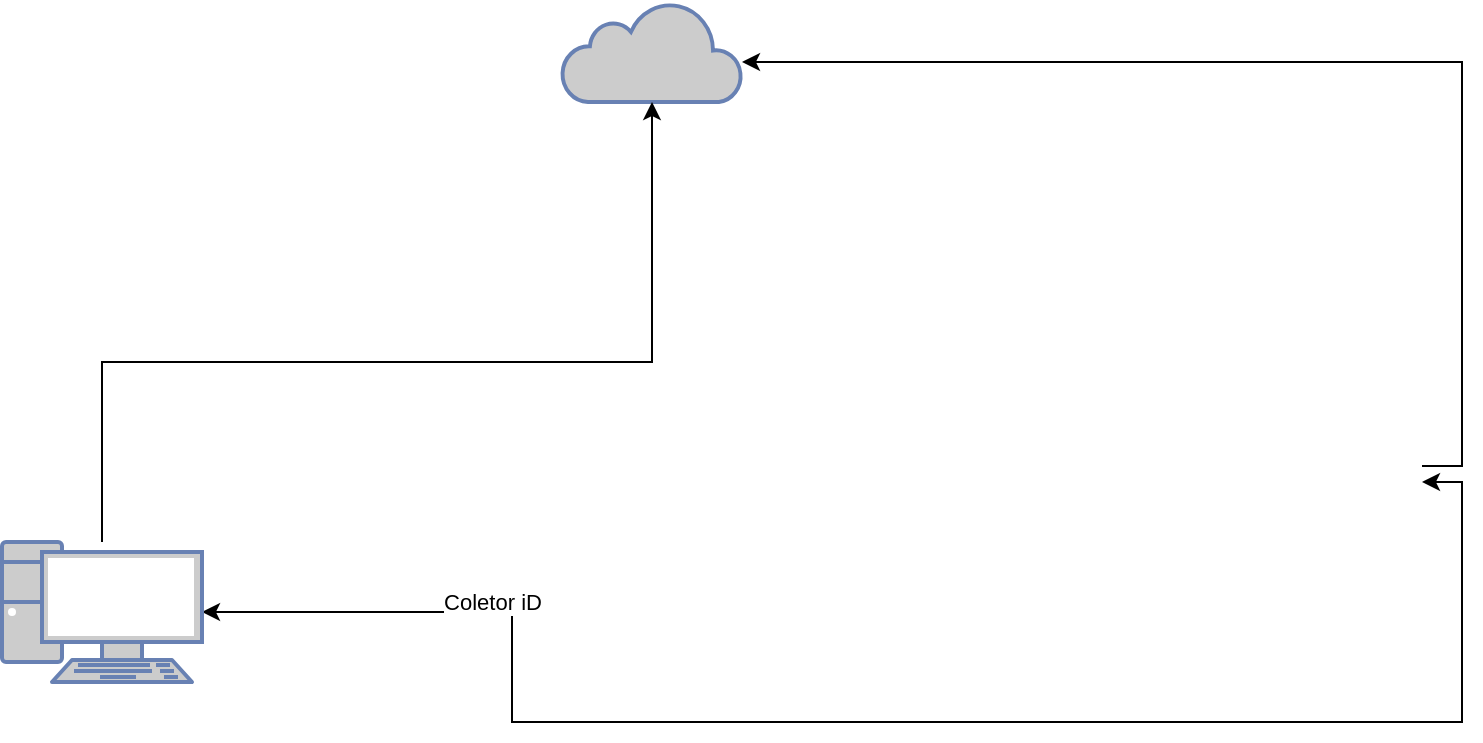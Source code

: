 <mxfile version="16.6.6" type="github">
  <diagram name="Page-1" id="822b0af5-4adb-64df-f703-e8dfc1f81529">
    <mxGraphModel dx="914" dy="507" grid="1" gridSize="10" guides="1" tooltips="1" connect="1" arrows="1" fold="1" page="1" pageScale="1" pageWidth="1100" pageHeight="850" background="none" math="0" shadow="0">
      <root>
        <mxCell id="0" />
        <mxCell id="1" parent="0" />
        <mxCell id="aJORT7EixmOTmvrNnJEW-1" value="" style="html=1;outlineConnect=0;fillColor=#CCCCCC;strokeColor=#6881B3;gradientColor=none;gradientDirection=north;strokeWidth=2;shape=mxgraph.networks.cloud;fontColor=#ffffff;" vertex="1" parent="1">
          <mxGeometry x="500" y="250" width="90" height="50" as="geometry" />
        </mxCell>
        <mxCell id="aJORT7EixmOTmvrNnJEW-7" style="edgeStyle=orthogonalEdgeStyle;rounded=0;orthogonalLoop=1;jettySize=auto;html=1;entryX=1;entryY=0.5;entryDx=0;entryDy=0;startArrow=classic;startFill=1;" edge="1" parent="1" source="aJORT7EixmOTmvrNnJEW-2" target="aJORT7EixmOTmvrNnJEW-6">
          <mxGeometry relative="1" as="geometry" />
        </mxCell>
        <mxCell id="aJORT7EixmOTmvrNnJEW-9" value="Coletor iD" style="edgeLabel;html=1;align=center;verticalAlign=middle;resizable=0;points=[];" vertex="1" connectable="0" parent="aJORT7EixmOTmvrNnJEW-7">
          <mxGeometry x="-0.648" y="5" relative="1" as="geometry">
            <mxPoint as="offset" />
          </mxGeometry>
        </mxCell>
        <mxCell id="aJORT7EixmOTmvrNnJEW-10" style="edgeStyle=orthogonalEdgeStyle;rounded=0;orthogonalLoop=1;jettySize=auto;html=1;startArrow=none;startFill=0;" edge="1" parent="1" source="aJORT7EixmOTmvrNnJEW-2" target="aJORT7EixmOTmvrNnJEW-1">
          <mxGeometry relative="1" as="geometry">
            <Array as="points">
              <mxPoint x="270" y="430" />
              <mxPoint x="545" y="430" />
            </Array>
          </mxGeometry>
        </mxCell>
        <mxCell id="aJORT7EixmOTmvrNnJEW-2" value="" style="fontColor=#0066CC;verticalAlign=top;verticalLabelPosition=bottom;labelPosition=center;align=center;html=1;outlineConnect=0;fillColor=#CCCCCC;strokeColor=#6881B3;gradientColor=none;gradientDirection=north;strokeWidth=2;shape=mxgraph.networks.pc;" vertex="1" parent="1">
          <mxGeometry x="220" y="520" width="100" height="70" as="geometry" />
        </mxCell>
        <mxCell id="aJORT7EixmOTmvrNnJEW-8" style="edgeStyle=orthogonalEdgeStyle;rounded=0;orthogonalLoop=1;jettySize=auto;html=1;exitX=1;exitY=0.25;exitDx=0;exitDy=0;" edge="1" parent="1" target="aJORT7EixmOTmvrNnJEW-1">
          <mxGeometry relative="1" as="geometry">
            <mxPoint x="930" y="482" as="sourcePoint" />
            <mxPoint x="600" y="260" as="targetPoint" />
            <Array as="points">
              <mxPoint x="950" y="482" />
              <mxPoint x="950" y="280" />
            </Array>
          </mxGeometry>
        </mxCell>
        <mxCell id="aJORT7EixmOTmvrNnJEW-6" value="" style="shape=image;imageAspect=0;aspect=fixed;verticalLabelPosition=bottom;verticalAlign=top;image=https://sp-ao.shortpixel.ai/client/to_auto,q_lossy,ret_img,w_300/https://www.goiania.go.gov.br/wp-content/uploads/2021/10/IMG-20211027-WA0058-300x200.jpg;" vertex="1" parent="1">
          <mxGeometry x="630" y="390" width="300" height="200" as="geometry" />
        </mxCell>
      </root>
    </mxGraphModel>
  </diagram>
</mxfile>
